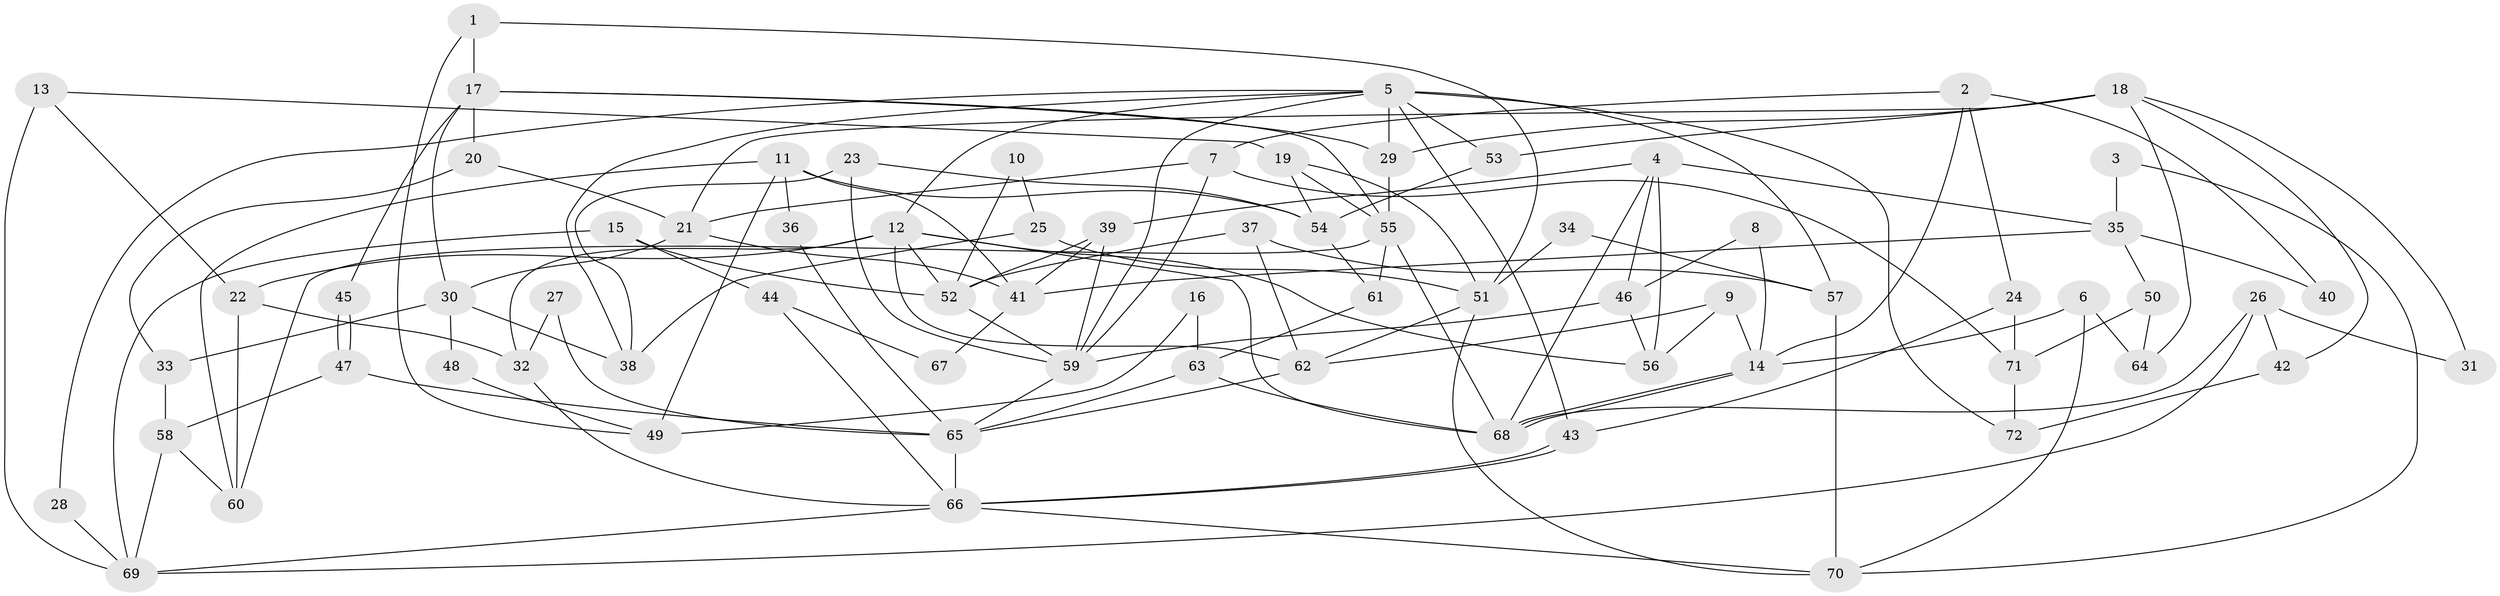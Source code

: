 // Generated by graph-tools (version 1.1) at 2025/51/03/09/25 04:51:54]
// undirected, 72 vertices, 144 edges
graph export_dot {
graph [start="1"]
  node [color=gray90,style=filled];
  1;
  2;
  3;
  4;
  5;
  6;
  7;
  8;
  9;
  10;
  11;
  12;
  13;
  14;
  15;
  16;
  17;
  18;
  19;
  20;
  21;
  22;
  23;
  24;
  25;
  26;
  27;
  28;
  29;
  30;
  31;
  32;
  33;
  34;
  35;
  36;
  37;
  38;
  39;
  40;
  41;
  42;
  43;
  44;
  45;
  46;
  47;
  48;
  49;
  50;
  51;
  52;
  53;
  54;
  55;
  56;
  57;
  58;
  59;
  60;
  61;
  62;
  63;
  64;
  65;
  66;
  67;
  68;
  69;
  70;
  71;
  72;
  1 -- 17;
  1 -- 51;
  1 -- 49;
  2 -- 14;
  2 -- 7;
  2 -- 24;
  2 -- 40;
  3 -- 70;
  3 -- 35;
  4 -- 35;
  4 -- 68;
  4 -- 39;
  4 -- 46;
  4 -- 56;
  5 -- 53;
  5 -- 59;
  5 -- 12;
  5 -- 28;
  5 -- 29;
  5 -- 38;
  5 -- 43;
  5 -- 57;
  5 -- 72;
  6 -- 14;
  6 -- 70;
  6 -- 64;
  7 -- 59;
  7 -- 21;
  7 -- 71;
  8 -- 46;
  8 -- 14;
  9 -- 56;
  9 -- 62;
  9 -- 14;
  10 -- 52;
  10 -- 25;
  11 -- 60;
  11 -- 41;
  11 -- 36;
  11 -- 49;
  11 -- 54;
  12 -- 32;
  12 -- 22;
  12 -- 52;
  12 -- 56;
  12 -- 62;
  12 -- 68;
  13 -- 22;
  13 -- 19;
  13 -- 69;
  14 -- 68;
  14 -- 68;
  15 -- 69;
  15 -- 52;
  15 -- 44;
  16 -- 63;
  16 -- 49;
  17 -- 30;
  17 -- 29;
  17 -- 20;
  17 -- 45;
  17 -- 55;
  18 -- 29;
  18 -- 42;
  18 -- 21;
  18 -- 31;
  18 -- 53;
  18 -- 64;
  19 -- 55;
  19 -- 51;
  19 -- 54;
  20 -- 33;
  20 -- 21;
  21 -- 30;
  21 -- 41;
  22 -- 60;
  22 -- 32;
  23 -- 59;
  23 -- 54;
  23 -- 38;
  24 -- 43;
  24 -- 71;
  25 -- 51;
  25 -- 38;
  26 -- 69;
  26 -- 68;
  26 -- 31;
  26 -- 42;
  27 -- 65;
  27 -- 32;
  28 -- 69;
  29 -- 55;
  30 -- 38;
  30 -- 33;
  30 -- 48;
  32 -- 66;
  33 -- 58;
  34 -- 57;
  34 -- 51;
  35 -- 41;
  35 -- 50;
  35 -- 40;
  36 -- 65;
  37 -- 62;
  37 -- 52;
  37 -- 57;
  39 -- 59;
  39 -- 41;
  39 -- 52;
  41 -- 67;
  42 -- 72;
  43 -- 66;
  43 -- 66;
  44 -- 66;
  44 -- 67;
  45 -- 47;
  45 -- 47;
  46 -- 56;
  46 -- 59;
  47 -- 65;
  47 -- 58;
  48 -- 49;
  50 -- 71;
  50 -- 64;
  51 -- 62;
  51 -- 70;
  52 -- 59;
  53 -- 54;
  54 -- 61;
  55 -- 68;
  55 -- 60;
  55 -- 61;
  57 -- 70;
  58 -- 69;
  58 -- 60;
  59 -- 65;
  61 -- 63;
  62 -- 65;
  63 -- 68;
  63 -- 65;
  65 -- 66;
  66 -- 69;
  66 -- 70;
  71 -- 72;
}
